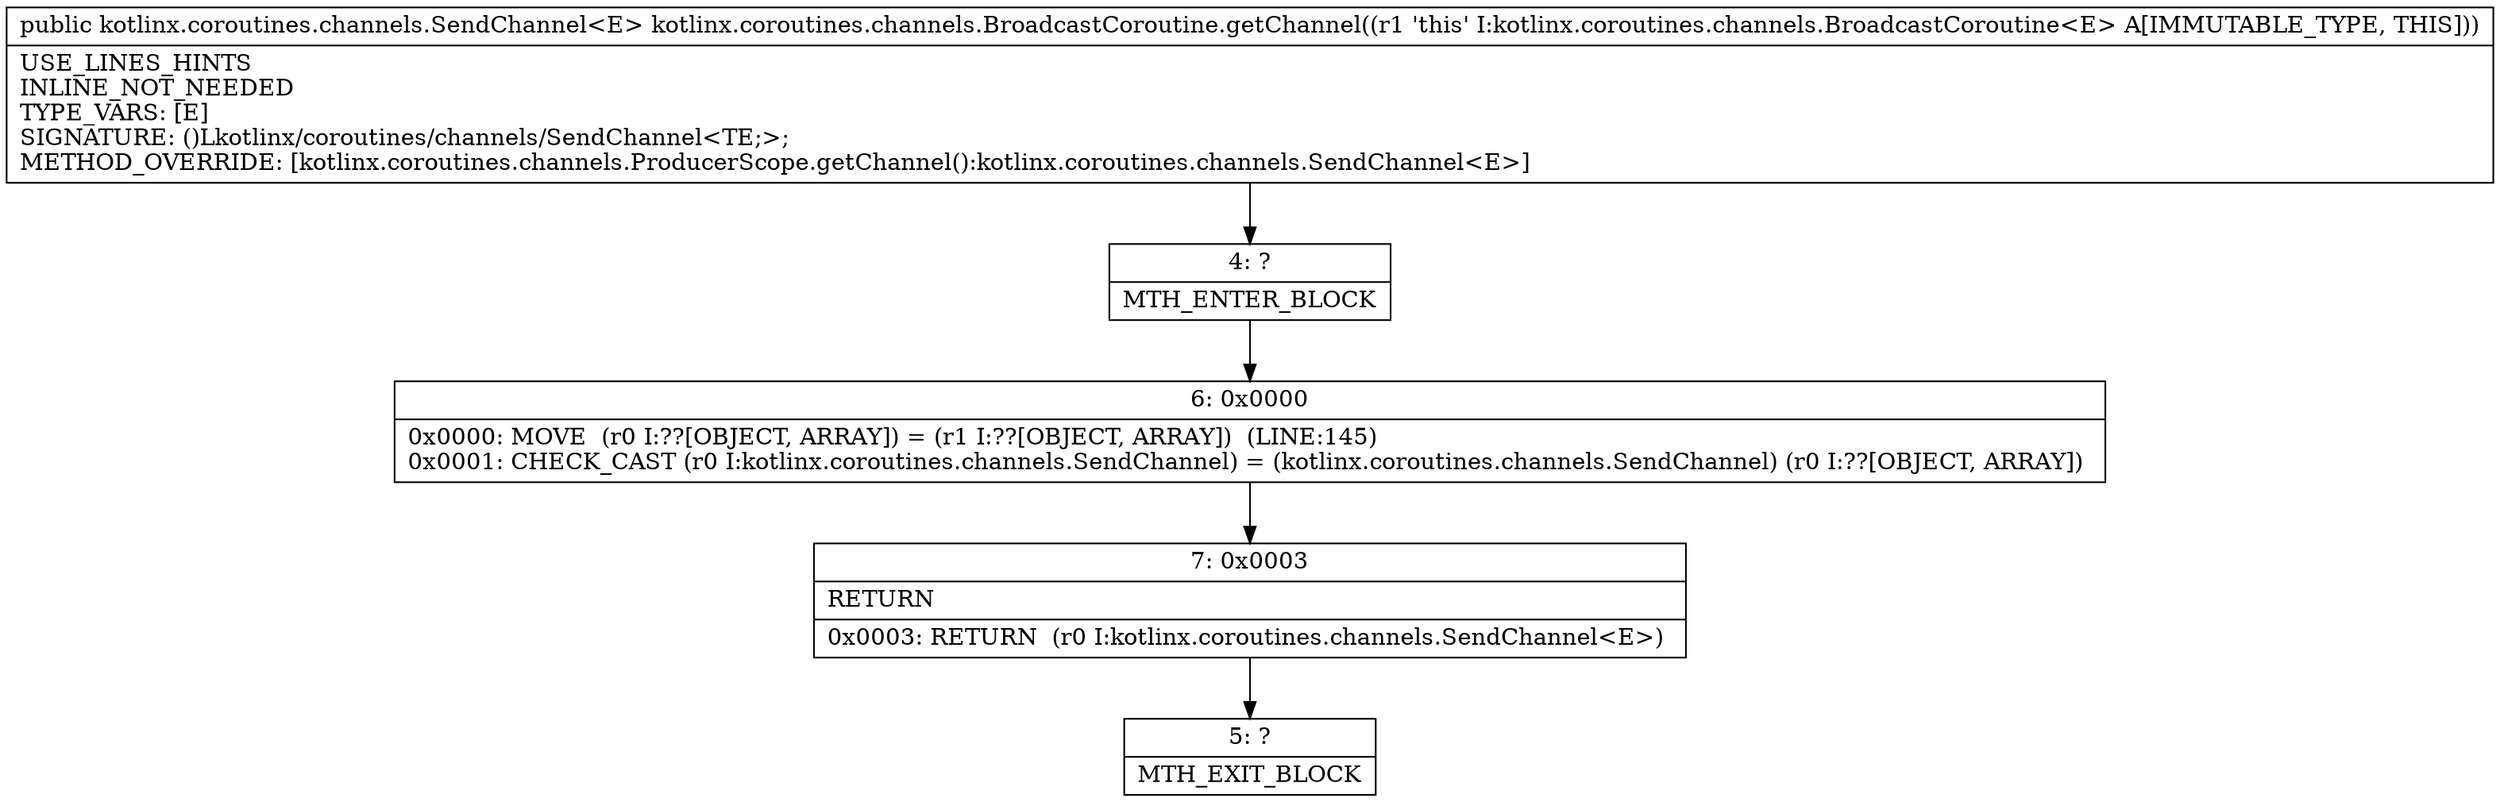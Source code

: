 digraph "CFG forkotlinx.coroutines.channels.BroadcastCoroutine.getChannel()Lkotlinx\/coroutines\/channels\/SendChannel;" {
Node_4 [shape=record,label="{4\:\ ?|MTH_ENTER_BLOCK\l}"];
Node_6 [shape=record,label="{6\:\ 0x0000|0x0000: MOVE  (r0 I:??[OBJECT, ARRAY]) = (r1 I:??[OBJECT, ARRAY])  (LINE:145)\l0x0001: CHECK_CAST (r0 I:kotlinx.coroutines.channels.SendChannel) = (kotlinx.coroutines.channels.SendChannel) (r0 I:??[OBJECT, ARRAY]) \l}"];
Node_7 [shape=record,label="{7\:\ 0x0003|RETURN\l|0x0003: RETURN  (r0 I:kotlinx.coroutines.channels.SendChannel\<E\>) \l}"];
Node_5 [shape=record,label="{5\:\ ?|MTH_EXIT_BLOCK\l}"];
MethodNode[shape=record,label="{public kotlinx.coroutines.channels.SendChannel\<E\> kotlinx.coroutines.channels.BroadcastCoroutine.getChannel((r1 'this' I:kotlinx.coroutines.channels.BroadcastCoroutine\<E\> A[IMMUTABLE_TYPE, THIS]))  | USE_LINES_HINTS\lINLINE_NOT_NEEDED\lTYPE_VARS: [E]\lSIGNATURE: ()Lkotlinx\/coroutines\/channels\/SendChannel\<TE;\>;\lMETHOD_OVERRIDE: [kotlinx.coroutines.channels.ProducerScope.getChannel():kotlinx.coroutines.channels.SendChannel\<E\>]\l}"];
MethodNode -> Node_4;Node_4 -> Node_6;
Node_6 -> Node_7;
Node_7 -> Node_5;
}

